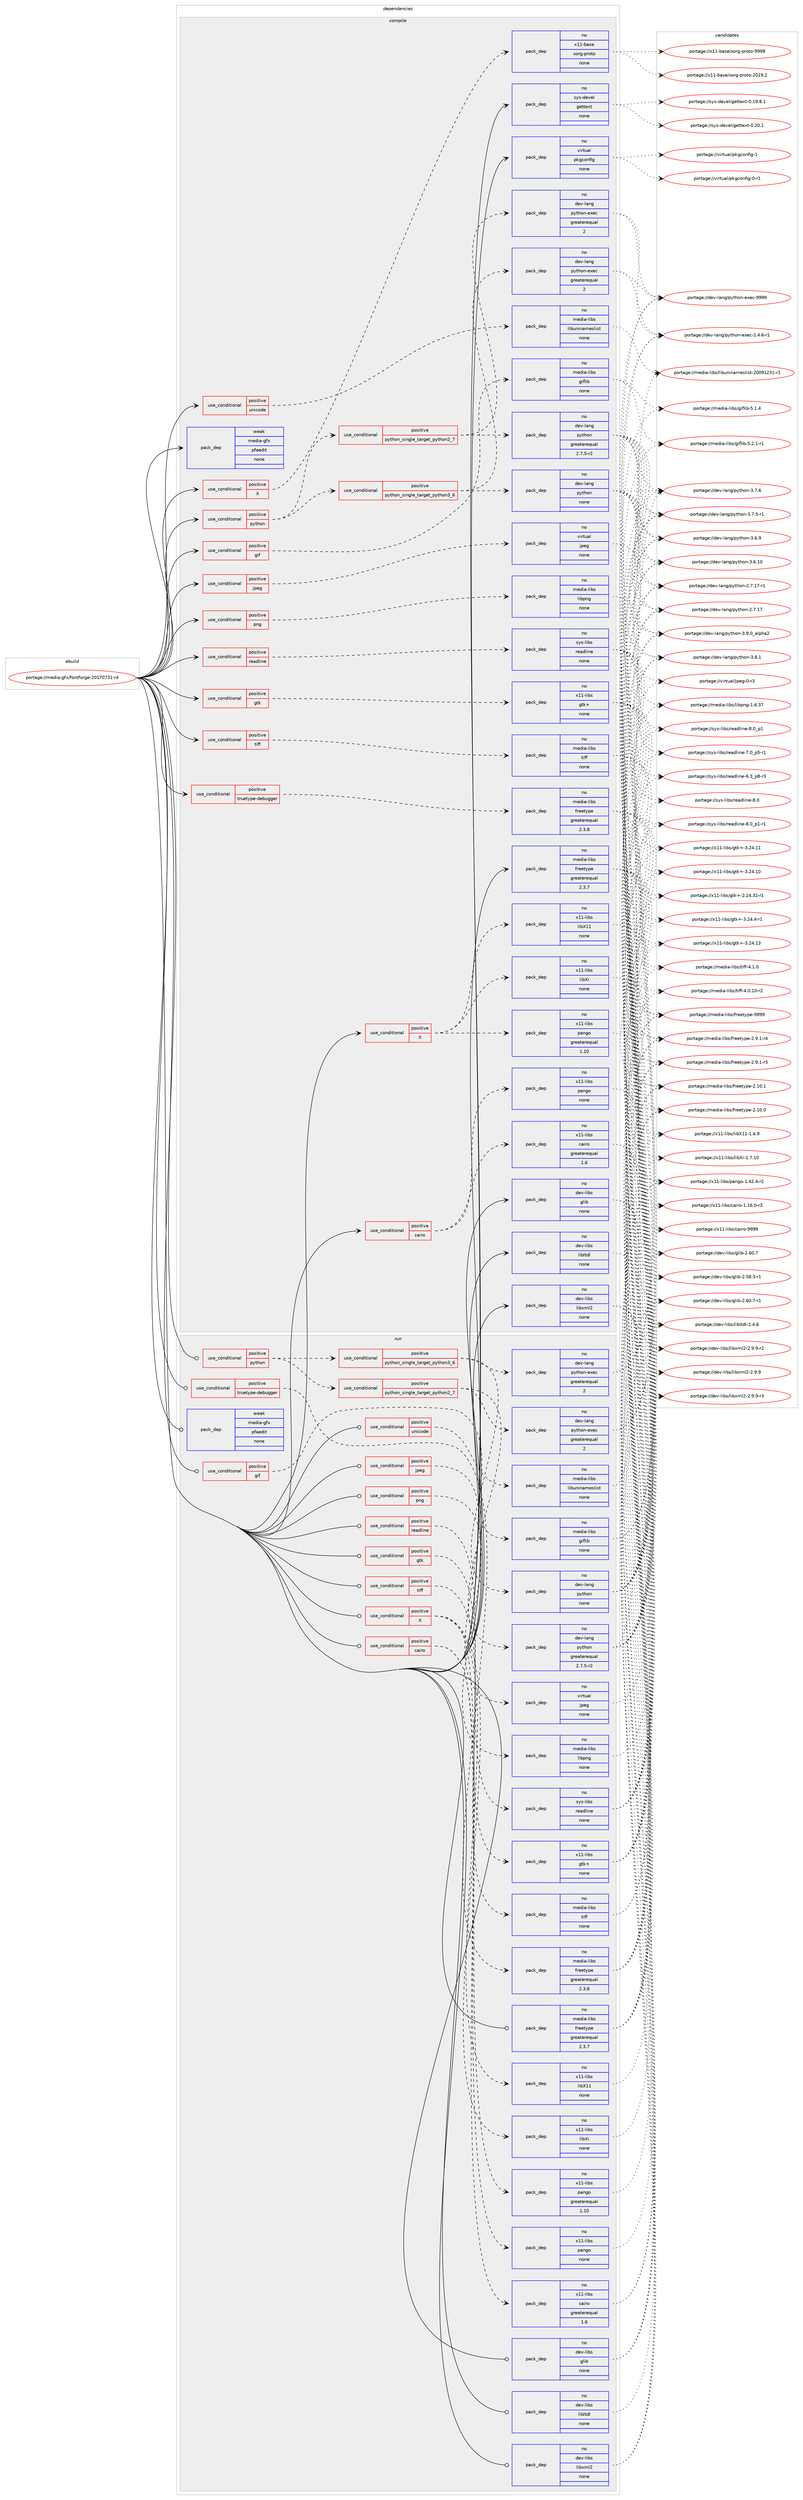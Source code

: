 digraph prolog {

# *************
# Graph options
# *************

newrank=true;
concentrate=true;
compound=true;
graph [rankdir=LR,fontname=Helvetica,fontsize=10,ranksep=1.5];#, ranksep=2.5, nodesep=0.2];
edge  [arrowhead=vee];
node  [fontname=Helvetica,fontsize=10];

# **********
# The ebuild
# **********

subgraph cluster_leftcol {
color=gray;
label=<<i>ebuild</i>>;
id [label="portage://media-gfx/fontforge-20170731-r4", color=red, width=4, href="../media-gfx/fontforge-20170731-r4.svg"];
}

# ****************
# The dependencies
# ****************

subgraph cluster_midcol {
color=gray;
label=<<i>dependencies</i>>;
subgraph cluster_compile {
fillcolor="#eeeeee";
style=filled;
label=<<i>compile</i>>;
subgraph cond51532 {
dependency224805 [label=<<TABLE BORDER="0" CELLBORDER="1" CELLSPACING="0" CELLPADDING="4"><TR><TD ROWSPAN="3" CELLPADDING="10">use_conditional</TD></TR><TR><TD>positive</TD></TR><TR><TD>X</TD></TR></TABLE>>, shape=none, color=red];
subgraph pack169849 {
dependency224806 [label=<<TABLE BORDER="0" CELLBORDER="1" CELLSPACING="0" CELLPADDING="4" WIDTH="220"><TR><TD ROWSPAN="6" CELLPADDING="30">pack_dep</TD></TR><TR><TD WIDTH="110">no</TD></TR><TR><TD>x11-base</TD></TR><TR><TD>xorg-proto</TD></TR><TR><TD>none</TD></TR><TR><TD></TD></TR></TABLE>>, shape=none, color=blue];
}
dependency224805:e -> dependency224806:w [weight=20,style="dashed",arrowhead="vee"];
}
id:e -> dependency224805:w [weight=20,style="solid",arrowhead="vee"];
subgraph cond51533 {
dependency224807 [label=<<TABLE BORDER="0" CELLBORDER="1" CELLSPACING="0" CELLPADDING="4"><TR><TD ROWSPAN="3" CELLPADDING="10">use_conditional</TD></TR><TR><TD>positive</TD></TR><TR><TD>X</TD></TR></TABLE>>, shape=none, color=red];
subgraph pack169850 {
dependency224808 [label=<<TABLE BORDER="0" CELLBORDER="1" CELLSPACING="0" CELLPADDING="4" WIDTH="220"><TR><TD ROWSPAN="6" CELLPADDING="30">pack_dep</TD></TR><TR><TD WIDTH="110">no</TD></TR><TR><TD>x11-libs</TD></TR><TR><TD>libX11</TD></TR><TR><TD>none</TD></TR><TR><TD></TD></TR></TABLE>>, shape=none, color=blue];
}
dependency224807:e -> dependency224808:w [weight=20,style="dashed",arrowhead="vee"];
subgraph pack169851 {
dependency224809 [label=<<TABLE BORDER="0" CELLBORDER="1" CELLSPACING="0" CELLPADDING="4" WIDTH="220"><TR><TD ROWSPAN="6" CELLPADDING="30">pack_dep</TD></TR><TR><TD WIDTH="110">no</TD></TR><TR><TD>x11-libs</TD></TR><TR><TD>libXi</TD></TR><TR><TD>none</TD></TR><TR><TD></TD></TR></TABLE>>, shape=none, color=blue];
}
dependency224807:e -> dependency224809:w [weight=20,style="dashed",arrowhead="vee"];
subgraph pack169852 {
dependency224810 [label=<<TABLE BORDER="0" CELLBORDER="1" CELLSPACING="0" CELLPADDING="4" WIDTH="220"><TR><TD ROWSPAN="6" CELLPADDING="30">pack_dep</TD></TR><TR><TD WIDTH="110">no</TD></TR><TR><TD>x11-libs</TD></TR><TR><TD>pango</TD></TR><TR><TD>greaterequal</TD></TR><TR><TD>1.10</TD></TR></TABLE>>, shape=none, color=blue];
}
dependency224807:e -> dependency224810:w [weight=20,style="dashed",arrowhead="vee"];
}
id:e -> dependency224807:w [weight=20,style="solid",arrowhead="vee"];
subgraph cond51534 {
dependency224811 [label=<<TABLE BORDER="0" CELLBORDER="1" CELLSPACING="0" CELLPADDING="4"><TR><TD ROWSPAN="3" CELLPADDING="10">use_conditional</TD></TR><TR><TD>positive</TD></TR><TR><TD>cairo</TD></TR></TABLE>>, shape=none, color=red];
subgraph pack169853 {
dependency224812 [label=<<TABLE BORDER="0" CELLBORDER="1" CELLSPACING="0" CELLPADDING="4" WIDTH="220"><TR><TD ROWSPAN="6" CELLPADDING="30">pack_dep</TD></TR><TR><TD WIDTH="110">no</TD></TR><TR><TD>x11-libs</TD></TR><TR><TD>cairo</TD></TR><TR><TD>greaterequal</TD></TR><TR><TD>1.6</TD></TR></TABLE>>, shape=none, color=blue];
}
dependency224811:e -> dependency224812:w [weight=20,style="dashed",arrowhead="vee"];
subgraph pack169854 {
dependency224813 [label=<<TABLE BORDER="0" CELLBORDER="1" CELLSPACING="0" CELLPADDING="4" WIDTH="220"><TR><TD ROWSPAN="6" CELLPADDING="30">pack_dep</TD></TR><TR><TD WIDTH="110">no</TD></TR><TR><TD>x11-libs</TD></TR><TR><TD>pango</TD></TR><TR><TD>none</TD></TR><TR><TD></TD></TR></TABLE>>, shape=none, color=blue];
}
dependency224811:e -> dependency224813:w [weight=20,style="dashed",arrowhead="vee"];
}
id:e -> dependency224811:w [weight=20,style="solid",arrowhead="vee"];
subgraph cond51535 {
dependency224814 [label=<<TABLE BORDER="0" CELLBORDER="1" CELLSPACING="0" CELLPADDING="4"><TR><TD ROWSPAN="3" CELLPADDING="10">use_conditional</TD></TR><TR><TD>positive</TD></TR><TR><TD>gif</TD></TR></TABLE>>, shape=none, color=red];
subgraph pack169855 {
dependency224815 [label=<<TABLE BORDER="0" CELLBORDER="1" CELLSPACING="0" CELLPADDING="4" WIDTH="220"><TR><TD ROWSPAN="6" CELLPADDING="30">pack_dep</TD></TR><TR><TD WIDTH="110">no</TD></TR><TR><TD>media-libs</TD></TR><TR><TD>giflib</TD></TR><TR><TD>none</TD></TR><TR><TD></TD></TR></TABLE>>, shape=none, color=blue];
}
dependency224814:e -> dependency224815:w [weight=20,style="dashed",arrowhead="vee"];
}
id:e -> dependency224814:w [weight=20,style="solid",arrowhead="vee"];
subgraph cond51536 {
dependency224816 [label=<<TABLE BORDER="0" CELLBORDER="1" CELLSPACING="0" CELLPADDING="4"><TR><TD ROWSPAN="3" CELLPADDING="10">use_conditional</TD></TR><TR><TD>positive</TD></TR><TR><TD>gtk</TD></TR></TABLE>>, shape=none, color=red];
subgraph pack169856 {
dependency224817 [label=<<TABLE BORDER="0" CELLBORDER="1" CELLSPACING="0" CELLPADDING="4" WIDTH="220"><TR><TD ROWSPAN="6" CELLPADDING="30">pack_dep</TD></TR><TR><TD WIDTH="110">no</TD></TR><TR><TD>x11-libs</TD></TR><TR><TD>gtk+</TD></TR><TR><TD>none</TD></TR><TR><TD></TD></TR></TABLE>>, shape=none, color=blue];
}
dependency224816:e -> dependency224817:w [weight=20,style="dashed",arrowhead="vee"];
}
id:e -> dependency224816:w [weight=20,style="solid",arrowhead="vee"];
subgraph cond51537 {
dependency224818 [label=<<TABLE BORDER="0" CELLBORDER="1" CELLSPACING="0" CELLPADDING="4"><TR><TD ROWSPAN="3" CELLPADDING="10">use_conditional</TD></TR><TR><TD>positive</TD></TR><TR><TD>jpeg</TD></TR></TABLE>>, shape=none, color=red];
subgraph pack169857 {
dependency224819 [label=<<TABLE BORDER="0" CELLBORDER="1" CELLSPACING="0" CELLPADDING="4" WIDTH="220"><TR><TD ROWSPAN="6" CELLPADDING="30">pack_dep</TD></TR><TR><TD WIDTH="110">no</TD></TR><TR><TD>virtual</TD></TR><TR><TD>jpeg</TD></TR><TR><TD>none</TD></TR><TR><TD></TD></TR></TABLE>>, shape=none, color=blue];
}
dependency224818:e -> dependency224819:w [weight=20,style="dashed",arrowhead="vee"];
}
id:e -> dependency224818:w [weight=20,style="solid",arrowhead="vee"];
subgraph cond51538 {
dependency224820 [label=<<TABLE BORDER="0" CELLBORDER="1" CELLSPACING="0" CELLPADDING="4"><TR><TD ROWSPAN="3" CELLPADDING="10">use_conditional</TD></TR><TR><TD>positive</TD></TR><TR><TD>png</TD></TR></TABLE>>, shape=none, color=red];
subgraph pack169858 {
dependency224821 [label=<<TABLE BORDER="0" CELLBORDER="1" CELLSPACING="0" CELLPADDING="4" WIDTH="220"><TR><TD ROWSPAN="6" CELLPADDING="30">pack_dep</TD></TR><TR><TD WIDTH="110">no</TD></TR><TR><TD>media-libs</TD></TR><TR><TD>libpng</TD></TR><TR><TD>none</TD></TR><TR><TD></TD></TR></TABLE>>, shape=none, color=blue];
}
dependency224820:e -> dependency224821:w [weight=20,style="dashed",arrowhead="vee"];
}
id:e -> dependency224820:w [weight=20,style="solid",arrowhead="vee"];
subgraph cond51539 {
dependency224822 [label=<<TABLE BORDER="0" CELLBORDER="1" CELLSPACING="0" CELLPADDING="4"><TR><TD ROWSPAN="3" CELLPADDING="10">use_conditional</TD></TR><TR><TD>positive</TD></TR><TR><TD>python</TD></TR></TABLE>>, shape=none, color=red];
subgraph cond51540 {
dependency224823 [label=<<TABLE BORDER="0" CELLBORDER="1" CELLSPACING="0" CELLPADDING="4"><TR><TD ROWSPAN="3" CELLPADDING="10">use_conditional</TD></TR><TR><TD>positive</TD></TR><TR><TD>python_single_target_python2_7</TD></TR></TABLE>>, shape=none, color=red];
subgraph pack169859 {
dependency224824 [label=<<TABLE BORDER="0" CELLBORDER="1" CELLSPACING="0" CELLPADDING="4" WIDTH="220"><TR><TD ROWSPAN="6" CELLPADDING="30">pack_dep</TD></TR><TR><TD WIDTH="110">no</TD></TR><TR><TD>dev-lang</TD></TR><TR><TD>python</TD></TR><TR><TD>greaterequal</TD></TR><TR><TD>2.7.5-r2</TD></TR></TABLE>>, shape=none, color=blue];
}
dependency224823:e -> dependency224824:w [weight=20,style="dashed",arrowhead="vee"];
subgraph pack169860 {
dependency224825 [label=<<TABLE BORDER="0" CELLBORDER="1" CELLSPACING="0" CELLPADDING="4" WIDTH="220"><TR><TD ROWSPAN="6" CELLPADDING="30">pack_dep</TD></TR><TR><TD WIDTH="110">no</TD></TR><TR><TD>dev-lang</TD></TR><TR><TD>python-exec</TD></TR><TR><TD>greaterequal</TD></TR><TR><TD>2</TD></TR></TABLE>>, shape=none, color=blue];
}
dependency224823:e -> dependency224825:w [weight=20,style="dashed",arrowhead="vee"];
}
dependency224822:e -> dependency224823:w [weight=20,style="dashed",arrowhead="vee"];
subgraph cond51541 {
dependency224826 [label=<<TABLE BORDER="0" CELLBORDER="1" CELLSPACING="0" CELLPADDING="4"><TR><TD ROWSPAN="3" CELLPADDING="10">use_conditional</TD></TR><TR><TD>positive</TD></TR><TR><TD>python_single_target_python3_6</TD></TR></TABLE>>, shape=none, color=red];
subgraph pack169861 {
dependency224827 [label=<<TABLE BORDER="0" CELLBORDER="1" CELLSPACING="0" CELLPADDING="4" WIDTH="220"><TR><TD ROWSPAN="6" CELLPADDING="30">pack_dep</TD></TR><TR><TD WIDTH="110">no</TD></TR><TR><TD>dev-lang</TD></TR><TR><TD>python</TD></TR><TR><TD>none</TD></TR><TR><TD></TD></TR></TABLE>>, shape=none, color=blue];
}
dependency224826:e -> dependency224827:w [weight=20,style="dashed",arrowhead="vee"];
subgraph pack169862 {
dependency224828 [label=<<TABLE BORDER="0" CELLBORDER="1" CELLSPACING="0" CELLPADDING="4" WIDTH="220"><TR><TD ROWSPAN="6" CELLPADDING="30">pack_dep</TD></TR><TR><TD WIDTH="110">no</TD></TR><TR><TD>dev-lang</TD></TR><TR><TD>python-exec</TD></TR><TR><TD>greaterequal</TD></TR><TR><TD>2</TD></TR></TABLE>>, shape=none, color=blue];
}
dependency224826:e -> dependency224828:w [weight=20,style="dashed",arrowhead="vee"];
}
dependency224822:e -> dependency224826:w [weight=20,style="dashed",arrowhead="vee"];
}
id:e -> dependency224822:w [weight=20,style="solid",arrowhead="vee"];
subgraph cond51542 {
dependency224829 [label=<<TABLE BORDER="0" CELLBORDER="1" CELLSPACING="0" CELLPADDING="4"><TR><TD ROWSPAN="3" CELLPADDING="10">use_conditional</TD></TR><TR><TD>positive</TD></TR><TR><TD>readline</TD></TR></TABLE>>, shape=none, color=red];
subgraph pack169863 {
dependency224830 [label=<<TABLE BORDER="0" CELLBORDER="1" CELLSPACING="0" CELLPADDING="4" WIDTH="220"><TR><TD ROWSPAN="6" CELLPADDING="30">pack_dep</TD></TR><TR><TD WIDTH="110">no</TD></TR><TR><TD>sys-libs</TD></TR><TR><TD>readline</TD></TR><TR><TD>none</TD></TR><TR><TD></TD></TR></TABLE>>, shape=none, color=blue];
}
dependency224829:e -> dependency224830:w [weight=20,style="dashed",arrowhead="vee"];
}
id:e -> dependency224829:w [weight=20,style="solid",arrowhead="vee"];
subgraph cond51543 {
dependency224831 [label=<<TABLE BORDER="0" CELLBORDER="1" CELLSPACING="0" CELLPADDING="4"><TR><TD ROWSPAN="3" CELLPADDING="10">use_conditional</TD></TR><TR><TD>positive</TD></TR><TR><TD>tiff</TD></TR></TABLE>>, shape=none, color=red];
subgraph pack169864 {
dependency224832 [label=<<TABLE BORDER="0" CELLBORDER="1" CELLSPACING="0" CELLPADDING="4" WIDTH="220"><TR><TD ROWSPAN="6" CELLPADDING="30">pack_dep</TD></TR><TR><TD WIDTH="110">no</TD></TR><TR><TD>media-libs</TD></TR><TR><TD>tiff</TD></TR><TR><TD>none</TD></TR><TR><TD></TD></TR></TABLE>>, shape=none, color=blue];
}
dependency224831:e -> dependency224832:w [weight=20,style="dashed",arrowhead="vee"];
}
id:e -> dependency224831:w [weight=20,style="solid",arrowhead="vee"];
subgraph cond51544 {
dependency224833 [label=<<TABLE BORDER="0" CELLBORDER="1" CELLSPACING="0" CELLPADDING="4"><TR><TD ROWSPAN="3" CELLPADDING="10">use_conditional</TD></TR><TR><TD>positive</TD></TR><TR><TD>truetype-debugger</TD></TR></TABLE>>, shape=none, color=red];
subgraph pack169865 {
dependency224834 [label=<<TABLE BORDER="0" CELLBORDER="1" CELLSPACING="0" CELLPADDING="4" WIDTH="220"><TR><TD ROWSPAN="6" CELLPADDING="30">pack_dep</TD></TR><TR><TD WIDTH="110">no</TD></TR><TR><TD>media-libs</TD></TR><TR><TD>freetype</TD></TR><TR><TD>greaterequal</TD></TR><TR><TD>2.3.8</TD></TR></TABLE>>, shape=none, color=blue];
}
dependency224833:e -> dependency224834:w [weight=20,style="dashed",arrowhead="vee"];
}
id:e -> dependency224833:w [weight=20,style="solid",arrowhead="vee"];
subgraph cond51545 {
dependency224835 [label=<<TABLE BORDER="0" CELLBORDER="1" CELLSPACING="0" CELLPADDING="4"><TR><TD ROWSPAN="3" CELLPADDING="10">use_conditional</TD></TR><TR><TD>positive</TD></TR><TR><TD>unicode</TD></TR></TABLE>>, shape=none, color=red];
subgraph pack169866 {
dependency224836 [label=<<TABLE BORDER="0" CELLBORDER="1" CELLSPACING="0" CELLPADDING="4" WIDTH="220"><TR><TD ROWSPAN="6" CELLPADDING="30">pack_dep</TD></TR><TR><TD WIDTH="110">no</TD></TR><TR><TD>media-libs</TD></TR><TR><TD>libuninameslist</TD></TR><TR><TD>none</TD></TR><TR><TD></TD></TR></TABLE>>, shape=none, color=blue];
}
dependency224835:e -> dependency224836:w [weight=20,style="dashed",arrowhead="vee"];
}
id:e -> dependency224835:w [weight=20,style="solid",arrowhead="vee"];
subgraph pack169867 {
dependency224837 [label=<<TABLE BORDER="0" CELLBORDER="1" CELLSPACING="0" CELLPADDING="4" WIDTH="220"><TR><TD ROWSPAN="6" CELLPADDING="30">pack_dep</TD></TR><TR><TD WIDTH="110">no</TD></TR><TR><TD>dev-libs</TD></TR><TR><TD>glib</TD></TR><TR><TD>none</TD></TR><TR><TD></TD></TR></TABLE>>, shape=none, color=blue];
}
id:e -> dependency224837:w [weight=20,style="solid",arrowhead="vee"];
subgraph pack169868 {
dependency224838 [label=<<TABLE BORDER="0" CELLBORDER="1" CELLSPACING="0" CELLPADDING="4" WIDTH="220"><TR><TD ROWSPAN="6" CELLPADDING="30">pack_dep</TD></TR><TR><TD WIDTH="110">no</TD></TR><TR><TD>dev-libs</TD></TR><TR><TD>libltdl</TD></TR><TR><TD>none</TD></TR><TR><TD></TD></TR></TABLE>>, shape=none, color=blue];
}
id:e -> dependency224838:w [weight=20,style="solid",arrowhead="vee"];
subgraph pack169869 {
dependency224839 [label=<<TABLE BORDER="0" CELLBORDER="1" CELLSPACING="0" CELLPADDING="4" WIDTH="220"><TR><TD ROWSPAN="6" CELLPADDING="30">pack_dep</TD></TR><TR><TD WIDTH="110">no</TD></TR><TR><TD>dev-libs</TD></TR><TR><TD>libxml2</TD></TR><TR><TD>none</TD></TR><TR><TD></TD></TR></TABLE>>, shape=none, color=blue];
}
id:e -> dependency224839:w [weight=20,style="solid",arrowhead="vee"];
subgraph pack169870 {
dependency224840 [label=<<TABLE BORDER="0" CELLBORDER="1" CELLSPACING="0" CELLPADDING="4" WIDTH="220"><TR><TD ROWSPAN="6" CELLPADDING="30">pack_dep</TD></TR><TR><TD WIDTH="110">no</TD></TR><TR><TD>media-libs</TD></TR><TR><TD>freetype</TD></TR><TR><TD>greaterequal</TD></TR><TR><TD>2.3.7</TD></TR></TABLE>>, shape=none, color=blue];
}
id:e -> dependency224840:w [weight=20,style="solid",arrowhead="vee"];
subgraph pack169871 {
dependency224841 [label=<<TABLE BORDER="0" CELLBORDER="1" CELLSPACING="0" CELLPADDING="4" WIDTH="220"><TR><TD ROWSPAN="6" CELLPADDING="30">pack_dep</TD></TR><TR><TD WIDTH="110">no</TD></TR><TR><TD>sys-devel</TD></TR><TR><TD>gettext</TD></TR><TR><TD>none</TD></TR><TR><TD></TD></TR></TABLE>>, shape=none, color=blue];
}
id:e -> dependency224841:w [weight=20,style="solid",arrowhead="vee"];
subgraph pack169872 {
dependency224842 [label=<<TABLE BORDER="0" CELLBORDER="1" CELLSPACING="0" CELLPADDING="4" WIDTH="220"><TR><TD ROWSPAN="6" CELLPADDING="30">pack_dep</TD></TR><TR><TD WIDTH="110">no</TD></TR><TR><TD>virtual</TD></TR><TR><TD>pkgconfig</TD></TR><TR><TD>none</TD></TR><TR><TD></TD></TR></TABLE>>, shape=none, color=blue];
}
id:e -> dependency224842:w [weight=20,style="solid",arrowhead="vee"];
subgraph pack169873 {
dependency224843 [label=<<TABLE BORDER="0" CELLBORDER="1" CELLSPACING="0" CELLPADDING="4" WIDTH="220"><TR><TD ROWSPAN="6" CELLPADDING="30">pack_dep</TD></TR><TR><TD WIDTH="110">weak</TD></TR><TR><TD>media-gfx</TD></TR><TR><TD>pfaedit</TD></TR><TR><TD>none</TD></TR><TR><TD></TD></TR></TABLE>>, shape=none, color=blue];
}
id:e -> dependency224843:w [weight=20,style="solid",arrowhead="vee"];
}
subgraph cluster_compileandrun {
fillcolor="#eeeeee";
style=filled;
label=<<i>compile and run</i>>;
}
subgraph cluster_run {
fillcolor="#eeeeee";
style=filled;
label=<<i>run</i>>;
subgraph cond51546 {
dependency224844 [label=<<TABLE BORDER="0" CELLBORDER="1" CELLSPACING="0" CELLPADDING="4"><TR><TD ROWSPAN="3" CELLPADDING="10">use_conditional</TD></TR><TR><TD>positive</TD></TR><TR><TD>X</TD></TR></TABLE>>, shape=none, color=red];
subgraph pack169874 {
dependency224845 [label=<<TABLE BORDER="0" CELLBORDER="1" CELLSPACING="0" CELLPADDING="4" WIDTH="220"><TR><TD ROWSPAN="6" CELLPADDING="30">pack_dep</TD></TR><TR><TD WIDTH="110">no</TD></TR><TR><TD>x11-libs</TD></TR><TR><TD>libX11</TD></TR><TR><TD>none</TD></TR><TR><TD></TD></TR></TABLE>>, shape=none, color=blue];
}
dependency224844:e -> dependency224845:w [weight=20,style="dashed",arrowhead="vee"];
subgraph pack169875 {
dependency224846 [label=<<TABLE BORDER="0" CELLBORDER="1" CELLSPACING="0" CELLPADDING="4" WIDTH="220"><TR><TD ROWSPAN="6" CELLPADDING="30">pack_dep</TD></TR><TR><TD WIDTH="110">no</TD></TR><TR><TD>x11-libs</TD></TR><TR><TD>libXi</TD></TR><TR><TD>none</TD></TR><TR><TD></TD></TR></TABLE>>, shape=none, color=blue];
}
dependency224844:e -> dependency224846:w [weight=20,style="dashed",arrowhead="vee"];
subgraph pack169876 {
dependency224847 [label=<<TABLE BORDER="0" CELLBORDER="1" CELLSPACING="0" CELLPADDING="4" WIDTH="220"><TR><TD ROWSPAN="6" CELLPADDING="30">pack_dep</TD></TR><TR><TD WIDTH="110">no</TD></TR><TR><TD>x11-libs</TD></TR><TR><TD>pango</TD></TR><TR><TD>greaterequal</TD></TR><TR><TD>1.10</TD></TR></TABLE>>, shape=none, color=blue];
}
dependency224844:e -> dependency224847:w [weight=20,style="dashed",arrowhead="vee"];
}
id:e -> dependency224844:w [weight=20,style="solid",arrowhead="odot"];
subgraph cond51547 {
dependency224848 [label=<<TABLE BORDER="0" CELLBORDER="1" CELLSPACING="0" CELLPADDING="4"><TR><TD ROWSPAN="3" CELLPADDING="10">use_conditional</TD></TR><TR><TD>positive</TD></TR><TR><TD>cairo</TD></TR></TABLE>>, shape=none, color=red];
subgraph pack169877 {
dependency224849 [label=<<TABLE BORDER="0" CELLBORDER="1" CELLSPACING="0" CELLPADDING="4" WIDTH="220"><TR><TD ROWSPAN="6" CELLPADDING="30">pack_dep</TD></TR><TR><TD WIDTH="110">no</TD></TR><TR><TD>x11-libs</TD></TR><TR><TD>cairo</TD></TR><TR><TD>greaterequal</TD></TR><TR><TD>1.6</TD></TR></TABLE>>, shape=none, color=blue];
}
dependency224848:e -> dependency224849:w [weight=20,style="dashed",arrowhead="vee"];
subgraph pack169878 {
dependency224850 [label=<<TABLE BORDER="0" CELLBORDER="1" CELLSPACING="0" CELLPADDING="4" WIDTH="220"><TR><TD ROWSPAN="6" CELLPADDING="30">pack_dep</TD></TR><TR><TD WIDTH="110">no</TD></TR><TR><TD>x11-libs</TD></TR><TR><TD>pango</TD></TR><TR><TD>none</TD></TR><TR><TD></TD></TR></TABLE>>, shape=none, color=blue];
}
dependency224848:e -> dependency224850:w [weight=20,style="dashed",arrowhead="vee"];
}
id:e -> dependency224848:w [weight=20,style="solid",arrowhead="odot"];
subgraph cond51548 {
dependency224851 [label=<<TABLE BORDER="0" CELLBORDER="1" CELLSPACING="0" CELLPADDING="4"><TR><TD ROWSPAN="3" CELLPADDING="10">use_conditional</TD></TR><TR><TD>positive</TD></TR><TR><TD>gif</TD></TR></TABLE>>, shape=none, color=red];
subgraph pack169879 {
dependency224852 [label=<<TABLE BORDER="0" CELLBORDER="1" CELLSPACING="0" CELLPADDING="4" WIDTH="220"><TR><TD ROWSPAN="6" CELLPADDING="30">pack_dep</TD></TR><TR><TD WIDTH="110">no</TD></TR><TR><TD>media-libs</TD></TR><TR><TD>giflib</TD></TR><TR><TD>none</TD></TR><TR><TD></TD></TR></TABLE>>, shape=none, color=blue];
}
dependency224851:e -> dependency224852:w [weight=20,style="dashed",arrowhead="vee"];
}
id:e -> dependency224851:w [weight=20,style="solid",arrowhead="odot"];
subgraph cond51549 {
dependency224853 [label=<<TABLE BORDER="0" CELLBORDER="1" CELLSPACING="0" CELLPADDING="4"><TR><TD ROWSPAN="3" CELLPADDING="10">use_conditional</TD></TR><TR><TD>positive</TD></TR><TR><TD>gtk</TD></TR></TABLE>>, shape=none, color=red];
subgraph pack169880 {
dependency224854 [label=<<TABLE BORDER="0" CELLBORDER="1" CELLSPACING="0" CELLPADDING="4" WIDTH="220"><TR><TD ROWSPAN="6" CELLPADDING="30">pack_dep</TD></TR><TR><TD WIDTH="110">no</TD></TR><TR><TD>x11-libs</TD></TR><TR><TD>gtk+</TD></TR><TR><TD>none</TD></TR><TR><TD></TD></TR></TABLE>>, shape=none, color=blue];
}
dependency224853:e -> dependency224854:w [weight=20,style="dashed",arrowhead="vee"];
}
id:e -> dependency224853:w [weight=20,style="solid",arrowhead="odot"];
subgraph cond51550 {
dependency224855 [label=<<TABLE BORDER="0" CELLBORDER="1" CELLSPACING="0" CELLPADDING="4"><TR><TD ROWSPAN="3" CELLPADDING="10">use_conditional</TD></TR><TR><TD>positive</TD></TR><TR><TD>jpeg</TD></TR></TABLE>>, shape=none, color=red];
subgraph pack169881 {
dependency224856 [label=<<TABLE BORDER="0" CELLBORDER="1" CELLSPACING="0" CELLPADDING="4" WIDTH="220"><TR><TD ROWSPAN="6" CELLPADDING="30">pack_dep</TD></TR><TR><TD WIDTH="110">no</TD></TR><TR><TD>virtual</TD></TR><TR><TD>jpeg</TD></TR><TR><TD>none</TD></TR><TR><TD></TD></TR></TABLE>>, shape=none, color=blue];
}
dependency224855:e -> dependency224856:w [weight=20,style="dashed",arrowhead="vee"];
}
id:e -> dependency224855:w [weight=20,style="solid",arrowhead="odot"];
subgraph cond51551 {
dependency224857 [label=<<TABLE BORDER="0" CELLBORDER="1" CELLSPACING="0" CELLPADDING="4"><TR><TD ROWSPAN="3" CELLPADDING="10">use_conditional</TD></TR><TR><TD>positive</TD></TR><TR><TD>png</TD></TR></TABLE>>, shape=none, color=red];
subgraph pack169882 {
dependency224858 [label=<<TABLE BORDER="0" CELLBORDER="1" CELLSPACING="0" CELLPADDING="4" WIDTH="220"><TR><TD ROWSPAN="6" CELLPADDING="30">pack_dep</TD></TR><TR><TD WIDTH="110">no</TD></TR><TR><TD>media-libs</TD></TR><TR><TD>libpng</TD></TR><TR><TD>none</TD></TR><TR><TD></TD></TR></TABLE>>, shape=none, color=blue];
}
dependency224857:e -> dependency224858:w [weight=20,style="dashed",arrowhead="vee"];
}
id:e -> dependency224857:w [weight=20,style="solid",arrowhead="odot"];
subgraph cond51552 {
dependency224859 [label=<<TABLE BORDER="0" CELLBORDER="1" CELLSPACING="0" CELLPADDING="4"><TR><TD ROWSPAN="3" CELLPADDING="10">use_conditional</TD></TR><TR><TD>positive</TD></TR><TR><TD>python</TD></TR></TABLE>>, shape=none, color=red];
subgraph cond51553 {
dependency224860 [label=<<TABLE BORDER="0" CELLBORDER="1" CELLSPACING="0" CELLPADDING="4"><TR><TD ROWSPAN="3" CELLPADDING="10">use_conditional</TD></TR><TR><TD>positive</TD></TR><TR><TD>python_single_target_python2_7</TD></TR></TABLE>>, shape=none, color=red];
subgraph pack169883 {
dependency224861 [label=<<TABLE BORDER="0" CELLBORDER="1" CELLSPACING="0" CELLPADDING="4" WIDTH="220"><TR><TD ROWSPAN="6" CELLPADDING="30">pack_dep</TD></TR><TR><TD WIDTH="110">no</TD></TR><TR><TD>dev-lang</TD></TR><TR><TD>python</TD></TR><TR><TD>greaterequal</TD></TR><TR><TD>2.7.5-r2</TD></TR></TABLE>>, shape=none, color=blue];
}
dependency224860:e -> dependency224861:w [weight=20,style="dashed",arrowhead="vee"];
subgraph pack169884 {
dependency224862 [label=<<TABLE BORDER="0" CELLBORDER="1" CELLSPACING="0" CELLPADDING="4" WIDTH="220"><TR><TD ROWSPAN="6" CELLPADDING="30">pack_dep</TD></TR><TR><TD WIDTH="110">no</TD></TR><TR><TD>dev-lang</TD></TR><TR><TD>python-exec</TD></TR><TR><TD>greaterequal</TD></TR><TR><TD>2</TD></TR></TABLE>>, shape=none, color=blue];
}
dependency224860:e -> dependency224862:w [weight=20,style="dashed",arrowhead="vee"];
}
dependency224859:e -> dependency224860:w [weight=20,style="dashed",arrowhead="vee"];
subgraph cond51554 {
dependency224863 [label=<<TABLE BORDER="0" CELLBORDER="1" CELLSPACING="0" CELLPADDING="4"><TR><TD ROWSPAN="3" CELLPADDING="10">use_conditional</TD></TR><TR><TD>positive</TD></TR><TR><TD>python_single_target_python3_6</TD></TR></TABLE>>, shape=none, color=red];
subgraph pack169885 {
dependency224864 [label=<<TABLE BORDER="0" CELLBORDER="1" CELLSPACING="0" CELLPADDING="4" WIDTH="220"><TR><TD ROWSPAN="6" CELLPADDING="30">pack_dep</TD></TR><TR><TD WIDTH="110">no</TD></TR><TR><TD>dev-lang</TD></TR><TR><TD>python</TD></TR><TR><TD>none</TD></TR><TR><TD></TD></TR></TABLE>>, shape=none, color=blue];
}
dependency224863:e -> dependency224864:w [weight=20,style="dashed",arrowhead="vee"];
subgraph pack169886 {
dependency224865 [label=<<TABLE BORDER="0" CELLBORDER="1" CELLSPACING="0" CELLPADDING="4" WIDTH="220"><TR><TD ROWSPAN="6" CELLPADDING="30">pack_dep</TD></TR><TR><TD WIDTH="110">no</TD></TR><TR><TD>dev-lang</TD></TR><TR><TD>python-exec</TD></TR><TR><TD>greaterequal</TD></TR><TR><TD>2</TD></TR></TABLE>>, shape=none, color=blue];
}
dependency224863:e -> dependency224865:w [weight=20,style="dashed",arrowhead="vee"];
}
dependency224859:e -> dependency224863:w [weight=20,style="dashed",arrowhead="vee"];
}
id:e -> dependency224859:w [weight=20,style="solid",arrowhead="odot"];
subgraph cond51555 {
dependency224866 [label=<<TABLE BORDER="0" CELLBORDER="1" CELLSPACING="0" CELLPADDING="4"><TR><TD ROWSPAN="3" CELLPADDING="10">use_conditional</TD></TR><TR><TD>positive</TD></TR><TR><TD>readline</TD></TR></TABLE>>, shape=none, color=red];
subgraph pack169887 {
dependency224867 [label=<<TABLE BORDER="0" CELLBORDER="1" CELLSPACING="0" CELLPADDING="4" WIDTH="220"><TR><TD ROWSPAN="6" CELLPADDING="30">pack_dep</TD></TR><TR><TD WIDTH="110">no</TD></TR><TR><TD>sys-libs</TD></TR><TR><TD>readline</TD></TR><TR><TD>none</TD></TR><TR><TD></TD></TR></TABLE>>, shape=none, color=blue];
}
dependency224866:e -> dependency224867:w [weight=20,style="dashed",arrowhead="vee"];
}
id:e -> dependency224866:w [weight=20,style="solid",arrowhead="odot"];
subgraph cond51556 {
dependency224868 [label=<<TABLE BORDER="0" CELLBORDER="1" CELLSPACING="0" CELLPADDING="4"><TR><TD ROWSPAN="3" CELLPADDING="10">use_conditional</TD></TR><TR><TD>positive</TD></TR><TR><TD>tiff</TD></TR></TABLE>>, shape=none, color=red];
subgraph pack169888 {
dependency224869 [label=<<TABLE BORDER="0" CELLBORDER="1" CELLSPACING="0" CELLPADDING="4" WIDTH="220"><TR><TD ROWSPAN="6" CELLPADDING="30">pack_dep</TD></TR><TR><TD WIDTH="110">no</TD></TR><TR><TD>media-libs</TD></TR><TR><TD>tiff</TD></TR><TR><TD>none</TD></TR><TR><TD></TD></TR></TABLE>>, shape=none, color=blue];
}
dependency224868:e -> dependency224869:w [weight=20,style="dashed",arrowhead="vee"];
}
id:e -> dependency224868:w [weight=20,style="solid",arrowhead="odot"];
subgraph cond51557 {
dependency224870 [label=<<TABLE BORDER="0" CELLBORDER="1" CELLSPACING="0" CELLPADDING="4"><TR><TD ROWSPAN="3" CELLPADDING="10">use_conditional</TD></TR><TR><TD>positive</TD></TR><TR><TD>truetype-debugger</TD></TR></TABLE>>, shape=none, color=red];
subgraph pack169889 {
dependency224871 [label=<<TABLE BORDER="0" CELLBORDER="1" CELLSPACING="0" CELLPADDING="4" WIDTH="220"><TR><TD ROWSPAN="6" CELLPADDING="30">pack_dep</TD></TR><TR><TD WIDTH="110">no</TD></TR><TR><TD>media-libs</TD></TR><TR><TD>freetype</TD></TR><TR><TD>greaterequal</TD></TR><TR><TD>2.3.8</TD></TR></TABLE>>, shape=none, color=blue];
}
dependency224870:e -> dependency224871:w [weight=20,style="dashed",arrowhead="vee"];
}
id:e -> dependency224870:w [weight=20,style="solid",arrowhead="odot"];
subgraph cond51558 {
dependency224872 [label=<<TABLE BORDER="0" CELLBORDER="1" CELLSPACING="0" CELLPADDING="4"><TR><TD ROWSPAN="3" CELLPADDING="10">use_conditional</TD></TR><TR><TD>positive</TD></TR><TR><TD>unicode</TD></TR></TABLE>>, shape=none, color=red];
subgraph pack169890 {
dependency224873 [label=<<TABLE BORDER="0" CELLBORDER="1" CELLSPACING="0" CELLPADDING="4" WIDTH="220"><TR><TD ROWSPAN="6" CELLPADDING="30">pack_dep</TD></TR><TR><TD WIDTH="110">no</TD></TR><TR><TD>media-libs</TD></TR><TR><TD>libuninameslist</TD></TR><TR><TD>none</TD></TR><TR><TD></TD></TR></TABLE>>, shape=none, color=blue];
}
dependency224872:e -> dependency224873:w [weight=20,style="dashed",arrowhead="vee"];
}
id:e -> dependency224872:w [weight=20,style="solid",arrowhead="odot"];
subgraph pack169891 {
dependency224874 [label=<<TABLE BORDER="0" CELLBORDER="1" CELLSPACING="0" CELLPADDING="4" WIDTH="220"><TR><TD ROWSPAN="6" CELLPADDING="30">pack_dep</TD></TR><TR><TD WIDTH="110">no</TD></TR><TR><TD>dev-libs</TD></TR><TR><TD>glib</TD></TR><TR><TD>none</TD></TR><TR><TD></TD></TR></TABLE>>, shape=none, color=blue];
}
id:e -> dependency224874:w [weight=20,style="solid",arrowhead="odot"];
subgraph pack169892 {
dependency224875 [label=<<TABLE BORDER="0" CELLBORDER="1" CELLSPACING="0" CELLPADDING="4" WIDTH="220"><TR><TD ROWSPAN="6" CELLPADDING="30">pack_dep</TD></TR><TR><TD WIDTH="110">no</TD></TR><TR><TD>dev-libs</TD></TR><TR><TD>libltdl</TD></TR><TR><TD>none</TD></TR><TR><TD></TD></TR></TABLE>>, shape=none, color=blue];
}
id:e -> dependency224875:w [weight=20,style="solid",arrowhead="odot"];
subgraph pack169893 {
dependency224876 [label=<<TABLE BORDER="0" CELLBORDER="1" CELLSPACING="0" CELLPADDING="4" WIDTH="220"><TR><TD ROWSPAN="6" CELLPADDING="30">pack_dep</TD></TR><TR><TD WIDTH="110">no</TD></TR><TR><TD>dev-libs</TD></TR><TR><TD>libxml2</TD></TR><TR><TD>none</TD></TR><TR><TD></TD></TR></TABLE>>, shape=none, color=blue];
}
id:e -> dependency224876:w [weight=20,style="solid",arrowhead="odot"];
subgraph pack169894 {
dependency224877 [label=<<TABLE BORDER="0" CELLBORDER="1" CELLSPACING="0" CELLPADDING="4" WIDTH="220"><TR><TD ROWSPAN="6" CELLPADDING="30">pack_dep</TD></TR><TR><TD WIDTH="110">no</TD></TR><TR><TD>media-libs</TD></TR><TR><TD>freetype</TD></TR><TR><TD>greaterequal</TD></TR><TR><TD>2.3.7</TD></TR></TABLE>>, shape=none, color=blue];
}
id:e -> dependency224877:w [weight=20,style="solid",arrowhead="odot"];
subgraph pack169895 {
dependency224878 [label=<<TABLE BORDER="0" CELLBORDER="1" CELLSPACING="0" CELLPADDING="4" WIDTH="220"><TR><TD ROWSPAN="6" CELLPADDING="30">pack_dep</TD></TR><TR><TD WIDTH="110">weak</TD></TR><TR><TD>media-gfx</TD></TR><TR><TD>pfaedit</TD></TR><TR><TD>none</TD></TR><TR><TD></TD></TR></TABLE>>, shape=none, color=blue];
}
id:e -> dependency224878:w [weight=20,style="solid",arrowhead="odot"];
}
}

# **************
# The candidates
# **************

subgraph cluster_choices {
rank=same;
color=gray;
label=<<i>candidates</i>>;

subgraph choice169849 {
color=black;
nodesep=1;
choice120494945989711510147120111114103451121141111161114557575757 [label="portage://x11-base/xorg-proto-9999", color=red, width=4,href="../x11-base/xorg-proto-9999.svg"];
choice1204949459897115101471201111141034511211411111611145504849574650 [label="portage://x11-base/xorg-proto-2019.2", color=red, width=4,href="../x11-base/xorg-proto-2019.2.svg"];
dependency224806:e -> choice120494945989711510147120111114103451121141111161114557575757:w [style=dotted,weight="100"];
dependency224806:e -> choice1204949459897115101471201111141034511211411111611145504849574650:w [style=dotted,weight="100"];
}
subgraph choice169850 {
color=black;
nodesep=1;
choice120494945108105981154710810598884949454946544657 [label="portage://x11-libs/libX11-1.6.9", color=red, width=4,href="../x11-libs/libX11-1.6.9.svg"];
dependency224808:e -> choice120494945108105981154710810598884949454946544657:w [style=dotted,weight="100"];
}
subgraph choice169851 {
color=black;
nodesep=1;
choice1204949451081059811547108105988810545494655464948 [label="portage://x11-libs/libXi-1.7.10", color=red, width=4,href="../x11-libs/libXi-1.7.10.svg"];
dependency224809:e -> choice1204949451081059811547108105988810545494655464948:w [style=dotted,weight="100"];
}
subgraph choice169852 {
color=black;
nodesep=1;
choice120494945108105981154711297110103111454946525046524511450 [label="portage://x11-libs/pango-1.42.4-r2", color=red, width=4,href="../x11-libs/pango-1.42.4-r2.svg"];
dependency224810:e -> choice120494945108105981154711297110103111454946525046524511450:w [style=dotted,weight="100"];
}
subgraph choice169853 {
color=black;
nodesep=1;
choice120494945108105981154799971051141114557575757 [label="portage://x11-libs/cairo-9999", color=red, width=4,href="../x11-libs/cairo-9999.svg"];
choice12049494510810598115479997105114111454946495446484511451 [label="portage://x11-libs/cairo-1.16.0-r3", color=red, width=4,href="../x11-libs/cairo-1.16.0-r3.svg"];
dependency224812:e -> choice120494945108105981154799971051141114557575757:w [style=dotted,weight="100"];
dependency224812:e -> choice12049494510810598115479997105114111454946495446484511451:w [style=dotted,weight="100"];
}
subgraph choice169854 {
color=black;
nodesep=1;
choice120494945108105981154711297110103111454946525046524511450 [label="portage://x11-libs/pango-1.42.4-r2", color=red, width=4,href="../x11-libs/pango-1.42.4-r2.svg"];
dependency224813:e -> choice120494945108105981154711297110103111454946525046524511450:w [style=dotted,weight="100"];
}
subgraph choice169855 {
color=black;
nodesep=1;
choice10910110010597451081059811547103105102108105984553465046494511449 [label="portage://media-libs/giflib-5.2.1-r1", color=red, width=4,href="../media-libs/giflib-5.2.1-r1.svg"];
choice1091011001059745108105981154710310510210810598455346494652 [label="portage://media-libs/giflib-5.1.4", color=red, width=4,href="../media-libs/giflib-5.1.4.svg"];
dependency224815:e -> choice10910110010597451081059811547103105102108105984553465046494511449:w [style=dotted,weight="100"];
dependency224815:e -> choice1091011001059745108105981154710310510210810598455346494652:w [style=dotted,weight="100"];
}
subgraph choice169856 {
color=black;
nodesep=1;
choice120494945108105981154710311610743455146505246524511449 [label="portage://x11-libs/gtk+-3.24.4-r1", color=red, width=4,href="../x11-libs/gtk+-3.24.4-r1.svg"];
choice1204949451081059811547103116107434551465052464951 [label="portage://x11-libs/gtk+-3.24.13", color=red, width=4,href="../x11-libs/gtk+-3.24.13.svg"];
choice1204949451081059811547103116107434551465052464949 [label="portage://x11-libs/gtk+-3.24.11", color=red, width=4,href="../x11-libs/gtk+-3.24.11.svg"];
choice1204949451081059811547103116107434551465052464948 [label="portage://x11-libs/gtk+-3.24.10", color=red, width=4,href="../x11-libs/gtk+-3.24.10.svg"];
choice12049494510810598115471031161074345504650524651504511449 [label="portage://x11-libs/gtk+-2.24.32-r1", color=red, width=4,href="../x11-libs/gtk+-2.24.32-r1.svg"];
dependency224817:e -> choice120494945108105981154710311610743455146505246524511449:w [style=dotted,weight="100"];
dependency224817:e -> choice1204949451081059811547103116107434551465052464951:w [style=dotted,weight="100"];
dependency224817:e -> choice1204949451081059811547103116107434551465052464949:w [style=dotted,weight="100"];
dependency224817:e -> choice1204949451081059811547103116107434551465052464948:w [style=dotted,weight="100"];
dependency224817:e -> choice12049494510810598115471031161074345504650524651504511449:w [style=dotted,weight="100"];
}
subgraph choice169857 {
color=black;
nodesep=1;
choice118105114116117971084710611210110345484511451 [label="portage://virtual/jpeg-0-r3", color=red, width=4,href="../virtual/jpeg-0-r3.svg"];
dependency224819:e -> choice118105114116117971084710611210110345484511451:w [style=dotted,weight="100"];
}
subgraph choice169858 {
color=black;
nodesep=1;
choice109101100105974510810598115471081059811211010345494654465155 [label="portage://media-libs/libpng-1.6.37", color=red, width=4,href="../media-libs/libpng-1.6.37.svg"];
dependency224821:e -> choice109101100105974510810598115471081059811211010345494654465155:w [style=dotted,weight="100"];
}
subgraph choice169859 {
color=black;
nodesep=1;
choice10010111845108971101034711212111610411111045514657464895971081121049750 [label="portage://dev-lang/python-3.9.0_alpha2", color=red, width=4,href="../dev-lang/python-3.9.0_alpha2.svg"];
choice100101118451089711010347112121116104111110455146564649 [label="portage://dev-lang/python-3.8.1", color=red, width=4,href="../dev-lang/python-3.8.1.svg"];
choice100101118451089711010347112121116104111110455146554654 [label="portage://dev-lang/python-3.7.6", color=red, width=4,href="../dev-lang/python-3.7.6.svg"];
choice1001011184510897110103471121211161041111104551465546534511449 [label="portage://dev-lang/python-3.7.5-r1", color=red, width=4,href="../dev-lang/python-3.7.5-r1.svg"];
choice100101118451089711010347112121116104111110455146544657 [label="portage://dev-lang/python-3.6.9", color=red, width=4,href="../dev-lang/python-3.6.9.svg"];
choice10010111845108971101034711212111610411111045514654464948 [label="portage://dev-lang/python-3.6.10", color=red, width=4,href="../dev-lang/python-3.6.10.svg"];
choice100101118451089711010347112121116104111110455046554649554511449 [label="portage://dev-lang/python-2.7.17-r1", color=red, width=4,href="../dev-lang/python-2.7.17-r1.svg"];
choice10010111845108971101034711212111610411111045504655464955 [label="portage://dev-lang/python-2.7.17", color=red, width=4,href="../dev-lang/python-2.7.17.svg"];
dependency224824:e -> choice10010111845108971101034711212111610411111045514657464895971081121049750:w [style=dotted,weight="100"];
dependency224824:e -> choice100101118451089711010347112121116104111110455146564649:w [style=dotted,weight="100"];
dependency224824:e -> choice100101118451089711010347112121116104111110455146554654:w [style=dotted,weight="100"];
dependency224824:e -> choice1001011184510897110103471121211161041111104551465546534511449:w [style=dotted,weight="100"];
dependency224824:e -> choice100101118451089711010347112121116104111110455146544657:w [style=dotted,weight="100"];
dependency224824:e -> choice10010111845108971101034711212111610411111045514654464948:w [style=dotted,weight="100"];
dependency224824:e -> choice100101118451089711010347112121116104111110455046554649554511449:w [style=dotted,weight="100"];
dependency224824:e -> choice10010111845108971101034711212111610411111045504655464955:w [style=dotted,weight="100"];
}
subgraph choice169860 {
color=black;
nodesep=1;
choice10010111845108971101034711212111610411111045101120101994557575757 [label="portage://dev-lang/python-exec-9999", color=red, width=4,href="../dev-lang/python-exec-9999.svg"];
choice10010111845108971101034711212111610411111045101120101994550465246544511449 [label="portage://dev-lang/python-exec-2.4.6-r1", color=red, width=4,href="../dev-lang/python-exec-2.4.6-r1.svg"];
dependency224825:e -> choice10010111845108971101034711212111610411111045101120101994557575757:w [style=dotted,weight="100"];
dependency224825:e -> choice10010111845108971101034711212111610411111045101120101994550465246544511449:w [style=dotted,weight="100"];
}
subgraph choice169861 {
color=black;
nodesep=1;
choice10010111845108971101034711212111610411111045514657464895971081121049750 [label="portage://dev-lang/python-3.9.0_alpha2", color=red, width=4,href="../dev-lang/python-3.9.0_alpha2.svg"];
choice100101118451089711010347112121116104111110455146564649 [label="portage://dev-lang/python-3.8.1", color=red, width=4,href="../dev-lang/python-3.8.1.svg"];
choice100101118451089711010347112121116104111110455146554654 [label="portage://dev-lang/python-3.7.6", color=red, width=4,href="../dev-lang/python-3.7.6.svg"];
choice1001011184510897110103471121211161041111104551465546534511449 [label="portage://dev-lang/python-3.7.5-r1", color=red, width=4,href="../dev-lang/python-3.7.5-r1.svg"];
choice100101118451089711010347112121116104111110455146544657 [label="portage://dev-lang/python-3.6.9", color=red, width=4,href="../dev-lang/python-3.6.9.svg"];
choice10010111845108971101034711212111610411111045514654464948 [label="portage://dev-lang/python-3.6.10", color=red, width=4,href="../dev-lang/python-3.6.10.svg"];
choice100101118451089711010347112121116104111110455046554649554511449 [label="portage://dev-lang/python-2.7.17-r1", color=red, width=4,href="../dev-lang/python-2.7.17-r1.svg"];
choice10010111845108971101034711212111610411111045504655464955 [label="portage://dev-lang/python-2.7.17", color=red, width=4,href="../dev-lang/python-2.7.17.svg"];
dependency224827:e -> choice10010111845108971101034711212111610411111045514657464895971081121049750:w [style=dotted,weight="100"];
dependency224827:e -> choice100101118451089711010347112121116104111110455146564649:w [style=dotted,weight="100"];
dependency224827:e -> choice100101118451089711010347112121116104111110455146554654:w [style=dotted,weight="100"];
dependency224827:e -> choice1001011184510897110103471121211161041111104551465546534511449:w [style=dotted,weight="100"];
dependency224827:e -> choice100101118451089711010347112121116104111110455146544657:w [style=dotted,weight="100"];
dependency224827:e -> choice10010111845108971101034711212111610411111045514654464948:w [style=dotted,weight="100"];
dependency224827:e -> choice100101118451089711010347112121116104111110455046554649554511449:w [style=dotted,weight="100"];
dependency224827:e -> choice10010111845108971101034711212111610411111045504655464955:w [style=dotted,weight="100"];
}
subgraph choice169862 {
color=black;
nodesep=1;
choice10010111845108971101034711212111610411111045101120101994557575757 [label="portage://dev-lang/python-exec-9999", color=red, width=4,href="../dev-lang/python-exec-9999.svg"];
choice10010111845108971101034711212111610411111045101120101994550465246544511449 [label="portage://dev-lang/python-exec-2.4.6-r1", color=red, width=4,href="../dev-lang/python-exec-2.4.6-r1.svg"];
dependency224828:e -> choice10010111845108971101034711212111610411111045101120101994557575757:w [style=dotted,weight="100"];
dependency224828:e -> choice10010111845108971101034711212111610411111045101120101994550465246544511449:w [style=dotted,weight="100"];
}
subgraph choice169863 {
color=black;
nodesep=1;
choice115121115451081059811547114101971001081051101014556464895112494511449 [label="portage://sys-libs/readline-8.0_p1-r1", color=red, width=4,href="../sys-libs/readline-8.0_p1-r1.svg"];
choice11512111545108105981154711410197100108105110101455646489511249 [label="portage://sys-libs/readline-8.0_p1", color=red, width=4,href="../sys-libs/readline-8.0_p1.svg"];
choice1151211154510810598115471141019710010810511010145564648 [label="portage://sys-libs/readline-8.0", color=red, width=4,href="../sys-libs/readline-8.0.svg"];
choice115121115451081059811547114101971001081051101014555464895112534511449 [label="portage://sys-libs/readline-7.0_p5-r1", color=red, width=4,href="../sys-libs/readline-7.0_p5-r1.svg"];
choice115121115451081059811547114101971001081051101014554465195112564511451 [label="portage://sys-libs/readline-6.3_p8-r3", color=red, width=4,href="../sys-libs/readline-6.3_p8-r3.svg"];
dependency224830:e -> choice115121115451081059811547114101971001081051101014556464895112494511449:w [style=dotted,weight="100"];
dependency224830:e -> choice11512111545108105981154711410197100108105110101455646489511249:w [style=dotted,weight="100"];
dependency224830:e -> choice1151211154510810598115471141019710010810511010145564648:w [style=dotted,weight="100"];
dependency224830:e -> choice115121115451081059811547114101971001081051101014555464895112534511449:w [style=dotted,weight="100"];
dependency224830:e -> choice115121115451081059811547114101971001081051101014554465195112564511451:w [style=dotted,weight="100"];
}
subgraph choice169864 {
color=black;
nodesep=1;
choice10910110010597451081059811547116105102102455246494648 [label="portage://media-libs/tiff-4.1.0", color=red, width=4,href="../media-libs/tiff-4.1.0.svg"];
choice10910110010597451081059811547116105102102455246484649484511450 [label="portage://media-libs/tiff-4.0.10-r2", color=red, width=4,href="../media-libs/tiff-4.0.10-r2.svg"];
dependency224832:e -> choice10910110010597451081059811547116105102102455246494648:w [style=dotted,weight="100"];
dependency224832:e -> choice10910110010597451081059811547116105102102455246484649484511450:w [style=dotted,weight="100"];
}
subgraph choice169865 {
color=black;
nodesep=1;
choice109101100105974510810598115471021141011011161211121014557575757 [label="portage://media-libs/freetype-9999", color=red, width=4,href="../media-libs/freetype-9999.svg"];
choice109101100105974510810598115471021141011011161211121014550465746494511452 [label="portage://media-libs/freetype-2.9.1-r4", color=red, width=4,href="../media-libs/freetype-2.9.1-r4.svg"];
choice109101100105974510810598115471021141011011161211121014550465746494511451 [label="portage://media-libs/freetype-2.9.1-r3", color=red, width=4,href="../media-libs/freetype-2.9.1-r3.svg"];
choice1091011001059745108105981154710211410110111612111210145504649484649 [label="portage://media-libs/freetype-2.10.1", color=red, width=4,href="../media-libs/freetype-2.10.1.svg"];
choice1091011001059745108105981154710211410110111612111210145504649484648 [label="portage://media-libs/freetype-2.10.0", color=red, width=4,href="../media-libs/freetype-2.10.0.svg"];
dependency224834:e -> choice109101100105974510810598115471021141011011161211121014557575757:w [style=dotted,weight="100"];
dependency224834:e -> choice109101100105974510810598115471021141011011161211121014550465746494511452:w [style=dotted,weight="100"];
dependency224834:e -> choice109101100105974510810598115471021141011011161211121014550465746494511451:w [style=dotted,weight="100"];
dependency224834:e -> choice1091011001059745108105981154710211410110111612111210145504649484649:w [style=dotted,weight="100"];
dependency224834:e -> choice1091011001059745108105981154710211410110111612111210145504649484648:w [style=dotted,weight="100"];
}
subgraph choice169866 {
color=black;
nodesep=1;
choice1091011001059745108105981154710810598117110105110971091011151081051151164550484857495051494511449 [label="portage://media-libs/libuninameslist-20091231-r1", color=red, width=4,href="../media-libs/libuninameslist-20091231-r1.svg"];
dependency224836:e -> choice1091011001059745108105981154710810598117110105110971091011151081051151164550484857495051494511449:w [style=dotted,weight="100"];
}
subgraph choice169867 {
color=black;
nodesep=1;
choice10010111845108105981154710310810598455046544846554511449 [label="portage://dev-libs/glib-2.60.7-r1", color=red, width=4,href="../dev-libs/glib-2.60.7-r1.svg"];
choice1001011184510810598115471031081059845504654484655 [label="portage://dev-libs/glib-2.60.7", color=red, width=4,href="../dev-libs/glib-2.60.7.svg"];
choice10010111845108105981154710310810598455046535646514511449 [label="portage://dev-libs/glib-2.58.3-r1", color=red, width=4,href="../dev-libs/glib-2.58.3-r1.svg"];
dependency224837:e -> choice10010111845108105981154710310810598455046544846554511449:w [style=dotted,weight="100"];
dependency224837:e -> choice1001011184510810598115471031081059845504654484655:w [style=dotted,weight="100"];
dependency224837:e -> choice10010111845108105981154710310810598455046535646514511449:w [style=dotted,weight="100"];
}
subgraph choice169868 {
color=black;
nodesep=1;
choice10010111845108105981154710810598108116100108455046524654 [label="portage://dev-libs/libltdl-2.4.6", color=red, width=4,href="../dev-libs/libltdl-2.4.6.svg"];
dependency224838:e -> choice10010111845108105981154710810598108116100108455046524654:w [style=dotted,weight="100"];
}
subgraph choice169869 {
color=black;
nodesep=1;
choice10010111845108105981154710810598120109108504550465746574511451 [label="portage://dev-libs/libxml2-2.9.9-r3", color=red, width=4,href="../dev-libs/libxml2-2.9.9-r3.svg"];
choice10010111845108105981154710810598120109108504550465746574511450 [label="portage://dev-libs/libxml2-2.9.9-r2", color=red, width=4,href="../dev-libs/libxml2-2.9.9-r2.svg"];
choice1001011184510810598115471081059812010910850455046574657 [label="portage://dev-libs/libxml2-2.9.9", color=red, width=4,href="../dev-libs/libxml2-2.9.9.svg"];
dependency224839:e -> choice10010111845108105981154710810598120109108504550465746574511451:w [style=dotted,weight="100"];
dependency224839:e -> choice10010111845108105981154710810598120109108504550465746574511450:w [style=dotted,weight="100"];
dependency224839:e -> choice1001011184510810598115471081059812010910850455046574657:w [style=dotted,weight="100"];
}
subgraph choice169870 {
color=black;
nodesep=1;
choice109101100105974510810598115471021141011011161211121014557575757 [label="portage://media-libs/freetype-9999", color=red, width=4,href="../media-libs/freetype-9999.svg"];
choice109101100105974510810598115471021141011011161211121014550465746494511452 [label="portage://media-libs/freetype-2.9.1-r4", color=red, width=4,href="../media-libs/freetype-2.9.1-r4.svg"];
choice109101100105974510810598115471021141011011161211121014550465746494511451 [label="portage://media-libs/freetype-2.9.1-r3", color=red, width=4,href="../media-libs/freetype-2.9.1-r3.svg"];
choice1091011001059745108105981154710211410110111612111210145504649484649 [label="portage://media-libs/freetype-2.10.1", color=red, width=4,href="../media-libs/freetype-2.10.1.svg"];
choice1091011001059745108105981154710211410110111612111210145504649484648 [label="portage://media-libs/freetype-2.10.0", color=red, width=4,href="../media-libs/freetype-2.10.0.svg"];
dependency224840:e -> choice109101100105974510810598115471021141011011161211121014557575757:w [style=dotted,weight="100"];
dependency224840:e -> choice109101100105974510810598115471021141011011161211121014550465746494511452:w [style=dotted,weight="100"];
dependency224840:e -> choice109101100105974510810598115471021141011011161211121014550465746494511451:w [style=dotted,weight="100"];
dependency224840:e -> choice1091011001059745108105981154710211410110111612111210145504649484649:w [style=dotted,weight="100"];
dependency224840:e -> choice1091011001059745108105981154710211410110111612111210145504649484648:w [style=dotted,weight="100"];
}
subgraph choice169871 {
color=black;
nodesep=1;
choice115121115451001011181011084710310111611610112011645484650484649 [label="portage://sys-devel/gettext-0.20.1", color=red, width=4,href="../sys-devel/gettext-0.20.1.svg"];
choice1151211154510010111810110847103101116116101120116454846495746564649 [label="portage://sys-devel/gettext-0.19.8.1", color=red, width=4,href="../sys-devel/gettext-0.19.8.1.svg"];
dependency224841:e -> choice115121115451001011181011084710310111611610112011645484650484649:w [style=dotted,weight="100"];
dependency224841:e -> choice1151211154510010111810110847103101116116101120116454846495746564649:w [style=dotted,weight="100"];
}
subgraph choice169872 {
color=black;
nodesep=1;
choice1181051141161179710847112107103991111101021051034549 [label="portage://virtual/pkgconfig-1", color=red, width=4,href="../virtual/pkgconfig-1.svg"];
choice11810511411611797108471121071039911111010210510345484511449 [label="portage://virtual/pkgconfig-0-r1", color=red, width=4,href="../virtual/pkgconfig-0-r1.svg"];
dependency224842:e -> choice1181051141161179710847112107103991111101021051034549:w [style=dotted,weight="100"];
dependency224842:e -> choice11810511411611797108471121071039911111010210510345484511449:w [style=dotted,weight="100"];
}
subgraph choice169873 {
color=black;
nodesep=1;
}
subgraph choice169874 {
color=black;
nodesep=1;
choice120494945108105981154710810598884949454946544657 [label="portage://x11-libs/libX11-1.6.9", color=red, width=4,href="../x11-libs/libX11-1.6.9.svg"];
dependency224845:e -> choice120494945108105981154710810598884949454946544657:w [style=dotted,weight="100"];
}
subgraph choice169875 {
color=black;
nodesep=1;
choice1204949451081059811547108105988810545494655464948 [label="portage://x11-libs/libXi-1.7.10", color=red, width=4,href="../x11-libs/libXi-1.7.10.svg"];
dependency224846:e -> choice1204949451081059811547108105988810545494655464948:w [style=dotted,weight="100"];
}
subgraph choice169876 {
color=black;
nodesep=1;
choice120494945108105981154711297110103111454946525046524511450 [label="portage://x11-libs/pango-1.42.4-r2", color=red, width=4,href="../x11-libs/pango-1.42.4-r2.svg"];
dependency224847:e -> choice120494945108105981154711297110103111454946525046524511450:w [style=dotted,weight="100"];
}
subgraph choice169877 {
color=black;
nodesep=1;
choice120494945108105981154799971051141114557575757 [label="portage://x11-libs/cairo-9999", color=red, width=4,href="../x11-libs/cairo-9999.svg"];
choice12049494510810598115479997105114111454946495446484511451 [label="portage://x11-libs/cairo-1.16.0-r3", color=red, width=4,href="../x11-libs/cairo-1.16.0-r3.svg"];
dependency224849:e -> choice120494945108105981154799971051141114557575757:w [style=dotted,weight="100"];
dependency224849:e -> choice12049494510810598115479997105114111454946495446484511451:w [style=dotted,weight="100"];
}
subgraph choice169878 {
color=black;
nodesep=1;
choice120494945108105981154711297110103111454946525046524511450 [label="portage://x11-libs/pango-1.42.4-r2", color=red, width=4,href="../x11-libs/pango-1.42.4-r2.svg"];
dependency224850:e -> choice120494945108105981154711297110103111454946525046524511450:w [style=dotted,weight="100"];
}
subgraph choice169879 {
color=black;
nodesep=1;
choice10910110010597451081059811547103105102108105984553465046494511449 [label="portage://media-libs/giflib-5.2.1-r1", color=red, width=4,href="../media-libs/giflib-5.2.1-r1.svg"];
choice1091011001059745108105981154710310510210810598455346494652 [label="portage://media-libs/giflib-5.1.4", color=red, width=4,href="../media-libs/giflib-5.1.4.svg"];
dependency224852:e -> choice10910110010597451081059811547103105102108105984553465046494511449:w [style=dotted,weight="100"];
dependency224852:e -> choice1091011001059745108105981154710310510210810598455346494652:w [style=dotted,weight="100"];
}
subgraph choice169880 {
color=black;
nodesep=1;
choice120494945108105981154710311610743455146505246524511449 [label="portage://x11-libs/gtk+-3.24.4-r1", color=red, width=4,href="../x11-libs/gtk+-3.24.4-r1.svg"];
choice1204949451081059811547103116107434551465052464951 [label="portage://x11-libs/gtk+-3.24.13", color=red, width=4,href="../x11-libs/gtk+-3.24.13.svg"];
choice1204949451081059811547103116107434551465052464949 [label="portage://x11-libs/gtk+-3.24.11", color=red, width=4,href="../x11-libs/gtk+-3.24.11.svg"];
choice1204949451081059811547103116107434551465052464948 [label="portage://x11-libs/gtk+-3.24.10", color=red, width=4,href="../x11-libs/gtk+-3.24.10.svg"];
choice12049494510810598115471031161074345504650524651504511449 [label="portage://x11-libs/gtk+-2.24.32-r1", color=red, width=4,href="../x11-libs/gtk+-2.24.32-r1.svg"];
dependency224854:e -> choice120494945108105981154710311610743455146505246524511449:w [style=dotted,weight="100"];
dependency224854:e -> choice1204949451081059811547103116107434551465052464951:w [style=dotted,weight="100"];
dependency224854:e -> choice1204949451081059811547103116107434551465052464949:w [style=dotted,weight="100"];
dependency224854:e -> choice1204949451081059811547103116107434551465052464948:w [style=dotted,weight="100"];
dependency224854:e -> choice12049494510810598115471031161074345504650524651504511449:w [style=dotted,weight="100"];
}
subgraph choice169881 {
color=black;
nodesep=1;
choice118105114116117971084710611210110345484511451 [label="portage://virtual/jpeg-0-r3", color=red, width=4,href="../virtual/jpeg-0-r3.svg"];
dependency224856:e -> choice118105114116117971084710611210110345484511451:w [style=dotted,weight="100"];
}
subgraph choice169882 {
color=black;
nodesep=1;
choice109101100105974510810598115471081059811211010345494654465155 [label="portage://media-libs/libpng-1.6.37", color=red, width=4,href="../media-libs/libpng-1.6.37.svg"];
dependency224858:e -> choice109101100105974510810598115471081059811211010345494654465155:w [style=dotted,weight="100"];
}
subgraph choice169883 {
color=black;
nodesep=1;
choice10010111845108971101034711212111610411111045514657464895971081121049750 [label="portage://dev-lang/python-3.9.0_alpha2", color=red, width=4,href="../dev-lang/python-3.9.0_alpha2.svg"];
choice100101118451089711010347112121116104111110455146564649 [label="portage://dev-lang/python-3.8.1", color=red, width=4,href="../dev-lang/python-3.8.1.svg"];
choice100101118451089711010347112121116104111110455146554654 [label="portage://dev-lang/python-3.7.6", color=red, width=4,href="../dev-lang/python-3.7.6.svg"];
choice1001011184510897110103471121211161041111104551465546534511449 [label="portage://dev-lang/python-3.7.5-r1", color=red, width=4,href="../dev-lang/python-3.7.5-r1.svg"];
choice100101118451089711010347112121116104111110455146544657 [label="portage://dev-lang/python-3.6.9", color=red, width=4,href="../dev-lang/python-3.6.9.svg"];
choice10010111845108971101034711212111610411111045514654464948 [label="portage://dev-lang/python-3.6.10", color=red, width=4,href="../dev-lang/python-3.6.10.svg"];
choice100101118451089711010347112121116104111110455046554649554511449 [label="portage://dev-lang/python-2.7.17-r1", color=red, width=4,href="../dev-lang/python-2.7.17-r1.svg"];
choice10010111845108971101034711212111610411111045504655464955 [label="portage://dev-lang/python-2.7.17", color=red, width=4,href="../dev-lang/python-2.7.17.svg"];
dependency224861:e -> choice10010111845108971101034711212111610411111045514657464895971081121049750:w [style=dotted,weight="100"];
dependency224861:e -> choice100101118451089711010347112121116104111110455146564649:w [style=dotted,weight="100"];
dependency224861:e -> choice100101118451089711010347112121116104111110455146554654:w [style=dotted,weight="100"];
dependency224861:e -> choice1001011184510897110103471121211161041111104551465546534511449:w [style=dotted,weight="100"];
dependency224861:e -> choice100101118451089711010347112121116104111110455146544657:w [style=dotted,weight="100"];
dependency224861:e -> choice10010111845108971101034711212111610411111045514654464948:w [style=dotted,weight="100"];
dependency224861:e -> choice100101118451089711010347112121116104111110455046554649554511449:w [style=dotted,weight="100"];
dependency224861:e -> choice10010111845108971101034711212111610411111045504655464955:w [style=dotted,weight="100"];
}
subgraph choice169884 {
color=black;
nodesep=1;
choice10010111845108971101034711212111610411111045101120101994557575757 [label="portage://dev-lang/python-exec-9999", color=red, width=4,href="../dev-lang/python-exec-9999.svg"];
choice10010111845108971101034711212111610411111045101120101994550465246544511449 [label="portage://dev-lang/python-exec-2.4.6-r1", color=red, width=4,href="../dev-lang/python-exec-2.4.6-r1.svg"];
dependency224862:e -> choice10010111845108971101034711212111610411111045101120101994557575757:w [style=dotted,weight="100"];
dependency224862:e -> choice10010111845108971101034711212111610411111045101120101994550465246544511449:w [style=dotted,weight="100"];
}
subgraph choice169885 {
color=black;
nodesep=1;
choice10010111845108971101034711212111610411111045514657464895971081121049750 [label="portage://dev-lang/python-3.9.0_alpha2", color=red, width=4,href="../dev-lang/python-3.9.0_alpha2.svg"];
choice100101118451089711010347112121116104111110455146564649 [label="portage://dev-lang/python-3.8.1", color=red, width=4,href="../dev-lang/python-3.8.1.svg"];
choice100101118451089711010347112121116104111110455146554654 [label="portage://dev-lang/python-3.7.6", color=red, width=4,href="../dev-lang/python-3.7.6.svg"];
choice1001011184510897110103471121211161041111104551465546534511449 [label="portage://dev-lang/python-3.7.5-r1", color=red, width=4,href="../dev-lang/python-3.7.5-r1.svg"];
choice100101118451089711010347112121116104111110455146544657 [label="portage://dev-lang/python-3.6.9", color=red, width=4,href="../dev-lang/python-3.6.9.svg"];
choice10010111845108971101034711212111610411111045514654464948 [label="portage://dev-lang/python-3.6.10", color=red, width=4,href="../dev-lang/python-3.6.10.svg"];
choice100101118451089711010347112121116104111110455046554649554511449 [label="portage://dev-lang/python-2.7.17-r1", color=red, width=4,href="../dev-lang/python-2.7.17-r1.svg"];
choice10010111845108971101034711212111610411111045504655464955 [label="portage://dev-lang/python-2.7.17", color=red, width=4,href="../dev-lang/python-2.7.17.svg"];
dependency224864:e -> choice10010111845108971101034711212111610411111045514657464895971081121049750:w [style=dotted,weight="100"];
dependency224864:e -> choice100101118451089711010347112121116104111110455146564649:w [style=dotted,weight="100"];
dependency224864:e -> choice100101118451089711010347112121116104111110455146554654:w [style=dotted,weight="100"];
dependency224864:e -> choice1001011184510897110103471121211161041111104551465546534511449:w [style=dotted,weight="100"];
dependency224864:e -> choice100101118451089711010347112121116104111110455146544657:w [style=dotted,weight="100"];
dependency224864:e -> choice10010111845108971101034711212111610411111045514654464948:w [style=dotted,weight="100"];
dependency224864:e -> choice100101118451089711010347112121116104111110455046554649554511449:w [style=dotted,weight="100"];
dependency224864:e -> choice10010111845108971101034711212111610411111045504655464955:w [style=dotted,weight="100"];
}
subgraph choice169886 {
color=black;
nodesep=1;
choice10010111845108971101034711212111610411111045101120101994557575757 [label="portage://dev-lang/python-exec-9999", color=red, width=4,href="../dev-lang/python-exec-9999.svg"];
choice10010111845108971101034711212111610411111045101120101994550465246544511449 [label="portage://dev-lang/python-exec-2.4.6-r1", color=red, width=4,href="../dev-lang/python-exec-2.4.6-r1.svg"];
dependency224865:e -> choice10010111845108971101034711212111610411111045101120101994557575757:w [style=dotted,weight="100"];
dependency224865:e -> choice10010111845108971101034711212111610411111045101120101994550465246544511449:w [style=dotted,weight="100"];
}
subgraph choice169887 {
color=black;
nodesep=1;
choice115121115451081059811547114101971001081051101014556464895112494511449 [label="portage://sys-libs/readline-8.0_p1-r1", color=red, width=4,href="../sys-libs/readline-8.0_p1-r1.svg"];
choice11512111545108105981154711410197100108105110101455646489511249 [label="portage://sys-libs/readline-8.0_p1", color=red, width=4,href="../sys-libs/readline-8.0_p1.svg"];
choice1151211154510810598115471141019710010810511010145564648 [label="portage://sys-libs/readline-8.0", color=red, width=4,href="../sys-libs/readline-8.0.svg"];
choice115121115451081059811547114101971001081051101014555464895112534511449 [label="portage://sys-libs/readline-7.0_p5-r1", color=red, width=4,href="../sys-libs/readline-7.0_p5-r1.svg"];
choice115121115451081059811547114101971001081051101014554465195112564511451 [label="portage://sys-libs/readline-6.3_p8-r3", color=red, width=4,href="../sys-libs/readline-6.3_p8-r3.svg"];
dependency224867:e -> choice115121115451081059811547114101971001081051101014556464895112494511449:w [style=dotted,weight="100"];
dependency224867:e -> choice11512111545108105981154711410197100108105110101455646489511249:w [style=dotted,weight="100"];
dependency224867:e -> choice1151211154510810598115471141019710010810511010145564648:w [style=dotted,weight="100"];
dependency224867:e -> choice115121115451081059811547114101971001081051101014555464895112534511449:w [style=dotted,weight="100"];
dependency224867:e -> choice115121115451081059811547114101971001081051101014554465195112564511451:w [style=dotted,weight="100"];
}
subgraph choice169888 {
color=black;
nodesep=1;
choice10910110010597451081059811547116105102102455246494648 [label="portage://media-libs/tiff-4.1.0", color=red, width=4,href="../media-libs/tiff-4.1.0.svg"];
choice10910110010597451081059811547116105102102455246484649484511450 [label="portage://media-libs/tiff-4.0.10-r2", color=red, width=4,href="../media-libs/tiff-4.0.10-r2.svg"];
dependency224869:e -> choice10910110010597451081059811547116105102102455246494648:w [style=dotted,weight="100"];
dependency224869:e -> choice10910110010597451081059811547116105102102455246484649484511450:w [style=dotted,weight="100"];
}
subgraph choice169889 {
color=black;
nodesep=1;
choice109101100105974510810598115471021141011011161211121014557575757 [label="portage://media-libs/freetype-9999", color=red, width=4,href="../media-libs/freetype-9999.svg"];
choice109101100105974510810598115471021141011011161211121014550465746494511452 [label="portage://media-libs/freetype-2.9.1-r4", color=red, width=4,href="../media-libs/freetype-2.9.1-r4.svg"];
choice109101100105974510810598115471021141011011161211121014550465746494511451 [label="portage://media-libs/freetype-2.9.1-r3", color=red, width=4,href="../media-libs/freetype-2.9.1-r3.svg"];
choice1091011001059745108105981154710211410110111612111210145504649484649 [label="portage://media-libs/freetype-2.10.1", color=red, width=4,href="../media-libs/freetype-2.10.1.svg"];
choice1091011001059745108105981154710211410110111612111210145504649484648 [label="portage://media-libs/freetype-2.10.0", color=red, width=4,href="../media-libs/freetype-2.10.0.svg"];
dependency224871:e -> choice109101100105974510810598115471021141011011161211121014557575757:w [style=dotted,weight="100"];
dependency224871:e -> choice109101100105974510810598115471021141011011161211121014550465746494511452:w [style=dotted,weight="100"];
dependency224871:e -> choice109101100105974510810598115471021141011011161211121014550465746494511451:w [style=dotted,weight="100"];
dependency224871:e -> choice1091011001059745108105981154710211410110111612111210145504649484649:w [style=dotted,weight="100"];
dependency224871:e -> choice1091011001059745108105981154710211410110111612111210145504649484648:w [style=dotted,weight="100"];
}
subgraph choice169890 {
color=black;
nodesep=1;
choice1091011001059745108105981154710810598117110105110971091011151081051151164550484857495051494511449 [label="portage://media-libs/libuninameslist-20091231-r1", color=red, width=4,href="../media-libs/libuninameslist-20091231-r1.svg"];
dependency224873:e -> choice1091011001059745108105981154710810598117110105110971091011151081051151164550484857495051494511449:w [style=dotted,weight="100"];
}
subgraph choice169891 {
color=black;
nodesep=1;
choice10010111845108105981154710310810598455046544846554511449 [label="portage://dev-libs/glib-2.60.7-r1", color=red, width=4,href="../dev-libs/glib-2.60.7-r1.svg"];
choice1001011184510810598115471031081059845504654484655 [label="portage://dev-libs/glib-2.60.7", color=red, width=4,href="../dev-libs/glib-2.60.7.svg"];
choice10010111845108105981154710310810598455046535646514511449 [label="portage://dev-libs/glib-2.58.3-r1", color=red, width=4,href="../dev-libs/glib-2.58.3-r1.svg"];
dependency224874:e -> choice10010111845108105981154710310810598455046544846554511449:w [style=dotted,weight="100"];
dependency224874:e -> choice1001011184510810598115471031081059845504654484655:w [style=dotted,weight="100"];
dependency224874:e -> choice10010111845108105981154710310810598455046535646514511449:w [style=dotted,weight="100"];
}
subgraph choice169892 {
color=black;
nodesep=1;
choice10010111845108105981154710810598108116100108455046524654 [label="portage://dev-libs/libltdl-2.4.6", color=red, width=4,href="../dev-libs/libltdl-2.4.6.svg"];
dependency224875:e -> choice10010111845108105981154710810598108116100108455046524654:w [style=dotted,weight="100"];
}
subgraph choice169893 {
color=black;
nodesep=1;
choice10010111845108105981154710810598120109108504550465746574511451 [label="portage://dev-libs/libxml2-2.9.9-r3", color=red, width=4,href="../dev-libs/libxml2-2.9.9-r3.svg"];
choice10010111845108105981154710810598120109108504550465746574511450 [label="portage://dev-libs/libxml2-2.9.9-r2", color=red, width=4,href="../dev-libs/libxml2-2.9.9-r2.svg"];
choice1001011184510810598115471081059812010910850455046574657 [label="portage://dev-libs/libxml2-2.9.9", color=red, width=4,href="../dev-libs/libxml2-2.9.9.svg"];
dependency224876:e -> choice10010111845108105981154710810598120109108504550465746574511451:w [style=dotted,weight="100"];
dependency224876:e -> choice10010111845108105981154710810598120109108504550465746574511450:w [style=dotted,weight="100"];
dependency224876:e -> choice1001011184510810598115471081059812010910850455046574657:w [style=dotted,weight="100"];
}
subgraph choice169894 {
color=black;
nodesep=1;
choice109101100105974510810598115471021141011011161211121014557575757 [label="portage://media-libs/freetype-9999", color=red, width=4,href="../media-libs/freetype-9999.svg"];
choice109101100105974510810598115471021141011011161211121014550465746494511452 [label="portage://media-libs/freetype-2.9.1-r4", color=red, width=4,href="../media-libs/freetype-2.9.1-r4.svg"];
choice109101100105974510810598115471021141011011161211121014550465746494511451 [label="portage://media-libs/freetype-2.9.1-r3", color=red, width=4,href="../media-libs/freetype-2.9.1-r3.svg"];
choice1091011001059745108105981154710211410110111612111210145504649484649 [label="portage://media-libs/freetype-2.10.1", color=red, width=4,href="../media-libs/freetype-2.10.1.svg"];
choice1091011001059745108105981154710211410110111612111210145504649484648 [label="portage://media-libs/freetype-2.10.0", color=red, width=4,href="../media-libs/freetype-2.10.0.svg"];
dependency224877:e -> choice109101100105974510810598115471021141011011161211121014557575757:w [style=dotted,weight="100"];
dependency224877:e -> choice109101100105974510810598115471021141011011161211121014550465746494511452:w [style=dotted,weight="100"];
dependency224877:e -> choice109101100105974510810598115471021141011011161211121014550465746494511451:w [style=dotted,weight="100"];
dependency224877:e -> choice1091011001059745108105981154710211410110111612111210145504649484649:w [style=dotted,weight="100"];
dependency224877:e -> choice1091011001059745108105981154710211410110111612111210145504649484648:w [style=dotted,weight="100"];
}
subgraph choice169895 {
color=black;
nodesep=1;
}
}

}
